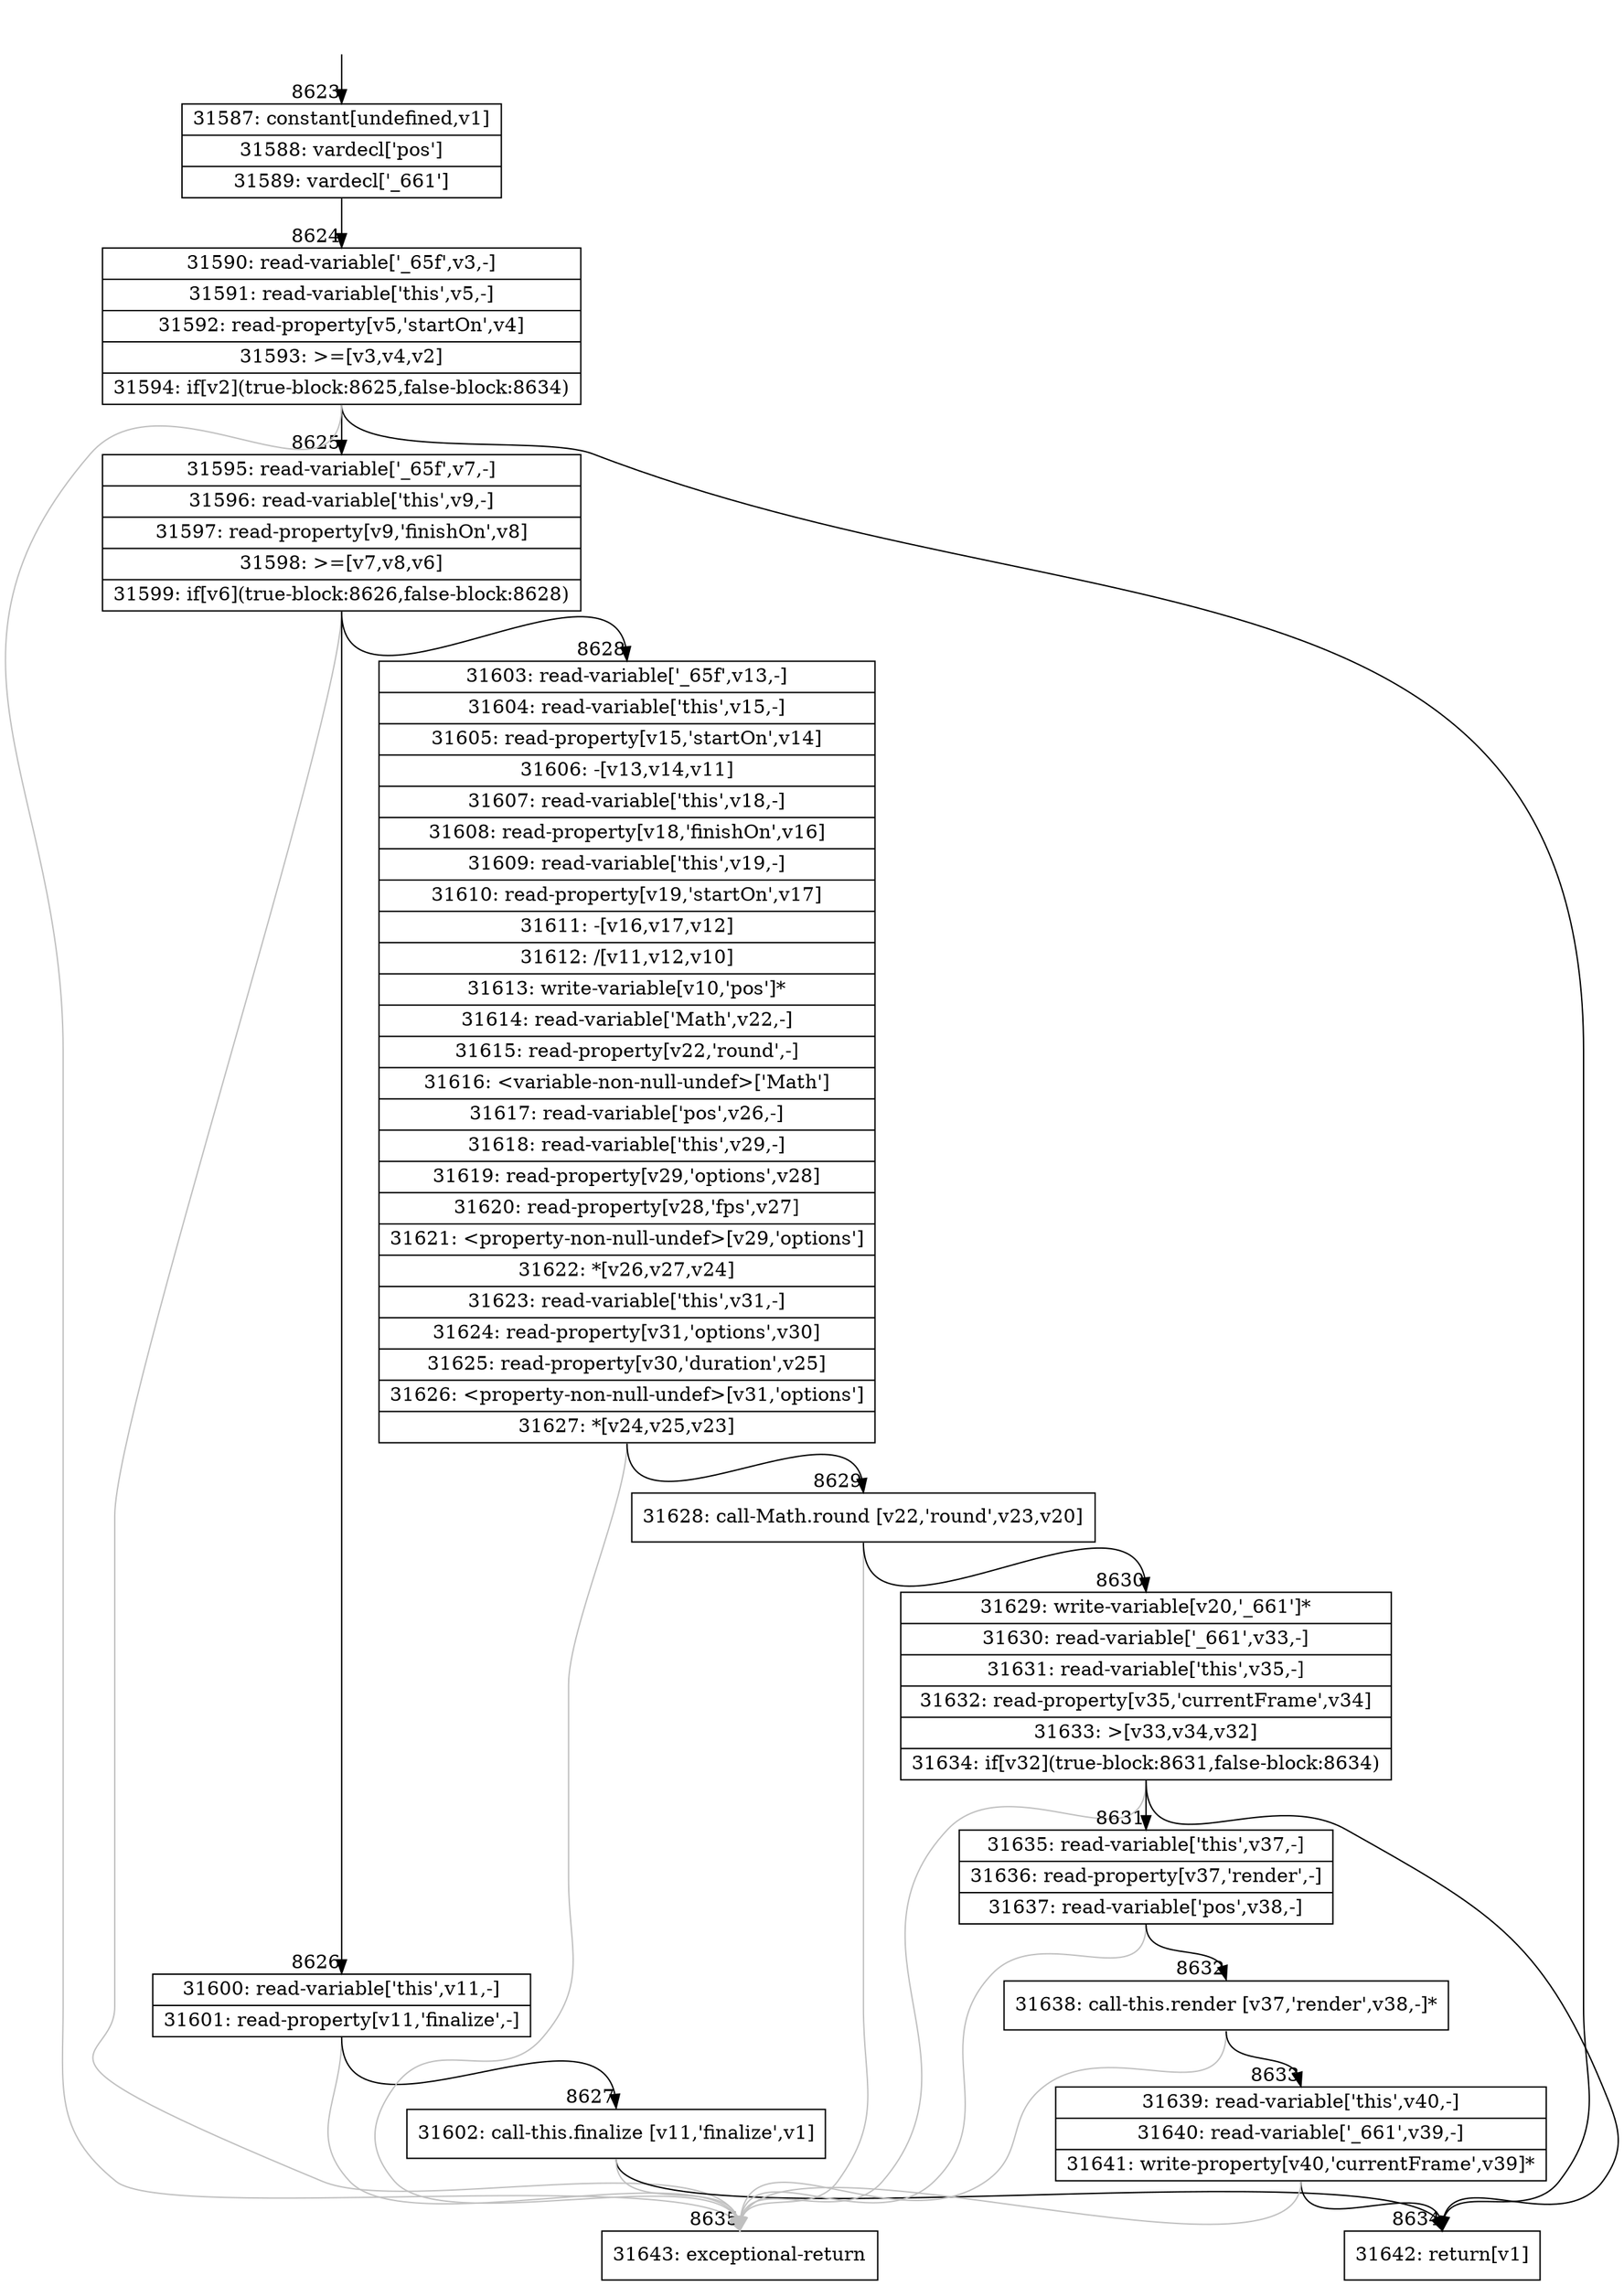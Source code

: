 digraph {
rankdir="TD"
BB_entry583[shape=none,label=""];
BB_entry583 -> BB8623 [tailport=s, headport=n, headlabel="    8623"]
BB8623 [shape=record label="{31587: constant[undefined,v1]|31588: vardecl['pos']|31589: vardecl['_661']}" ] 
BB8623 -> BB8624 [tailport=s, headport=n, headlabel="      8624"]
BB8624 [shape=record label="{31590: read-variable['_65f',v3,-]|31591: read-variable['this',v5,-]|31592: read-property[v5,'startOn',v4]|31593: \>=[v3,v4,v2]|31594: if[v2](true-block:8625,false-block:8634)}" ] 
BB8624 -> BB8625 [tailport=s, headport=n, headlabel="      8625"]
BB8624 -> BB8634 [tailport=s, headport=n, headlabel="      8634"]
BB8624 -> BB8635 [tailport=s, headport=n, color=gray, headlabel="      8635"]
BB8625 [shape=record label="{31595: read-variable['_65f',v7,-]|31596: read-variable['this',v9,-]|31597: read-property[v9,'finishOn',v8]|31598: \>=[v7,v8,v6]|31599: if[v6](true-block:8626,false-block:8628)}" ] 
BB8625 -> BB8626 [tailport=s, headport=n, headlabel="      8626"]
BB8625 -> BB8628 [tailport=s, headport=n, headlabel="      8628"]
BB8625 -> BB8635 [tailport=s, headport=n, color=gray]
BB8626 [shape=record label="{31600: read-variable['this',v11,-]|31601: read-property[v11,'finalize',-]}" ] 
BB8626 -> BB8627 [tailport=s, headport=n, headlabel="      8627"]
BB8626 -> BB8635 [tailport=s, headport=n, color=gray]
BB8627 [shape=record label="{31602: call-this.finalize [v11,'finalize',v1]}" ] 
BB8627 -> BB8634 [tailport=s, headport=n]
BB8627 -> BB8635 [tailport=s, headport=n, color=gray]
BB8628 [shape=record label="{31603: read-variable['_65f',v13,-]|31604: read-variable['this',v15,-]|31605: read-property[v15,'startOn',v14]|31606: -[v13,v14,v11]|31607: read-variable['this',v18,-]|31608: read-property[v18,'finishOn',v16]|31609: read-variable['this',v19,-]|31610: read-property[v19,'startOn',v17]|31611: -[v16,v17,v12]|31612: /[v11,v12,v10]|31613: write-variable[v10,'pos']*|31614: read-variable['Math',v22,-]|31615: read-property[v22,'round',-]|31616: \<variable-non-null-undef\>['Math']|31617: read-variable['pos',v26,-]|31618: read-variable['this',v29,-]|31619: read-property[v29,'options',v28]|31620: read-property[v28,'fps',v27]|31621: \<property-non-null-undef\>[v29,'options']|31622: *[v26,v27,v24]|31623: read-variable['this',v31,-]|31624: read-property[v31,'options',v30]|31625: read-property[v30,'duration',v25]|31626: \<property-non-null-undef\>[v31,'options']|31627: *[v24,v25,v23]}" ] 
BB8628 -> BB8629 [tailport=s, headport=n, headlabel="      8629"]
BB8628 -> BB8635 [tailport=s, headport=n, color=gray]
BB8629 [shape=record label="{31628: call-Math.round [v22,'round',v23,v20]}" ] 
BB8629 -> BB8630 [tailport=s, headport=n, headlabel="      8630"]
BB8629 -> BB8635 [tailport=s, headport=n, color=gray]
BB8630 [shape=record label="{31629: write-variable[v20,'_661']*|31630: read-variable['_661',v33,-]|31631: read-variable['this',v35,-]|31632: read-property[v35,'currentFrame',v34]|31633: \>[v33,v34,v32]|31634: if[v32](true-block:8631,false-block:8634)}" ] 
BB8630 -> BB8631 [tailport=s, headport=n, headlabel="      8631"]
BB8630 -> BB8634 [tailport=s, headport=n]
BB8630 -> BB8635 [tailport=s, headport=n, color=gray]
BB8631 [shape=record label="{31635: read-variable['this',v37,-]|31636: read-property[v37,'render',-]|31637: read-variable['pos',v38,-]}" ] 
BB8631 -> BB8632 [tailport=s, headport=n, headlabel="      8632"]
BB8631 -> BB8635 [tailport=s, headport=n, color=gray]
BB8632 [shape=record label="{31638: call-this.render [v37,'render',v38,-]*}" ] 
BB8632 -> BB8633 [tailport=s, headport=n, headlabel="      8633"]
BB8632 -> BB8635 [tailport=s, headport=n, color=gray]
BB8633 [shape=record label="{31639: read-variable['this',v40,-]|31640: read-variable['_661',v39,-]|31641: write-property[v40,'currentFrame',v39]*}" ] 
BB8633 -> BB8634 [tailport=s, headport=n]
BB8633 -> BB8635 [tailport=s, headport=n, color=gray]
BB8634 [shape=record label="{31642: return[v1]}" ] 
BB8635 [shape=record label="{31643: exceptional-return}" ] 
//#$~ 6194
}
